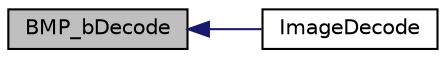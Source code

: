 digraph "BMP_bDecode"
{
  edge [fontname="Helvetica",fontsize="10",labelfontname="Helvetica",labelfontsize="10"];
  node [fontname="Helvetica",fontsize="10",shape=record];
  rankdir="LR";
  Node1 [label="BMP_bDecode",height=0.2,width=0.4,color="black", fillcolor="grey75", style="filled", fontcolor="black"];
  Node1 -> Node2 [dir="back",color="midnightblue",fontsize="10",style="solid",fontname="Helvetica"];
  Node2 [label="ImageDecode",height=0.2,width=0.4,color="black", fillcolor="white", style="filled",URL="$_image_decoder_8h.html#a3b643ee4a7033536b26b023d8db5d83d"];
}

